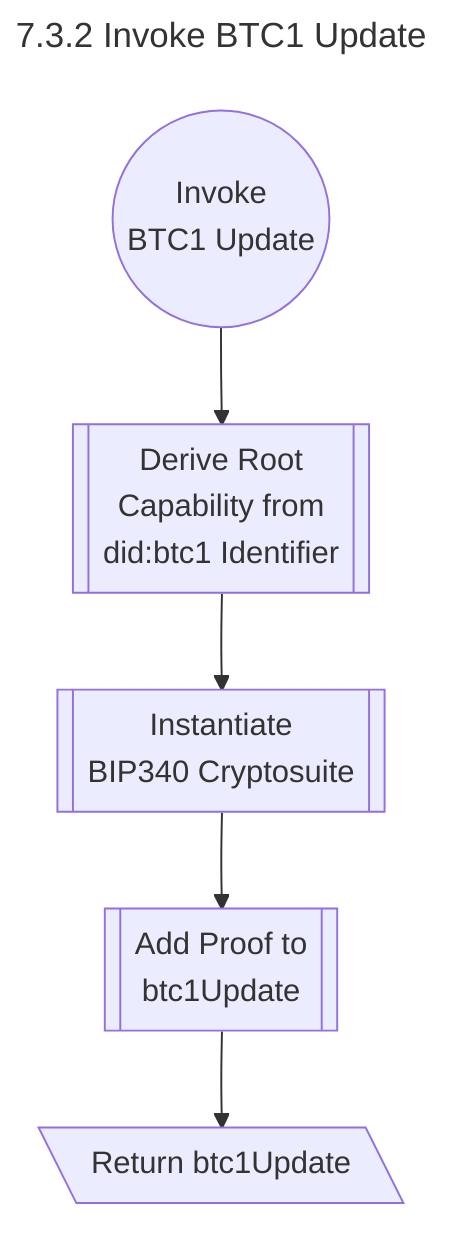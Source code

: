 ---
title: 7.3.2 Invoke BTC1 Update
---

flowchart TD
    Start@{shape: circle, label: Invoke<br>BTC1 Update} --> DeriveZCap@{shape: subproc, label: Derive Root<br>Capability from<br>did:btc1 Identifier}
    DeriveZCap --> InstantiateCryptosuite@{shape: subproc, label: Instantiate<br>BIP340 Cryptosuite}
    InstantiateCryptosuite --> AddProof@{shape: subproc, label: Add Proof to<br>btc1Update}
    AddProof --> Return@{shape: lean-l, label: Return btc1Update}